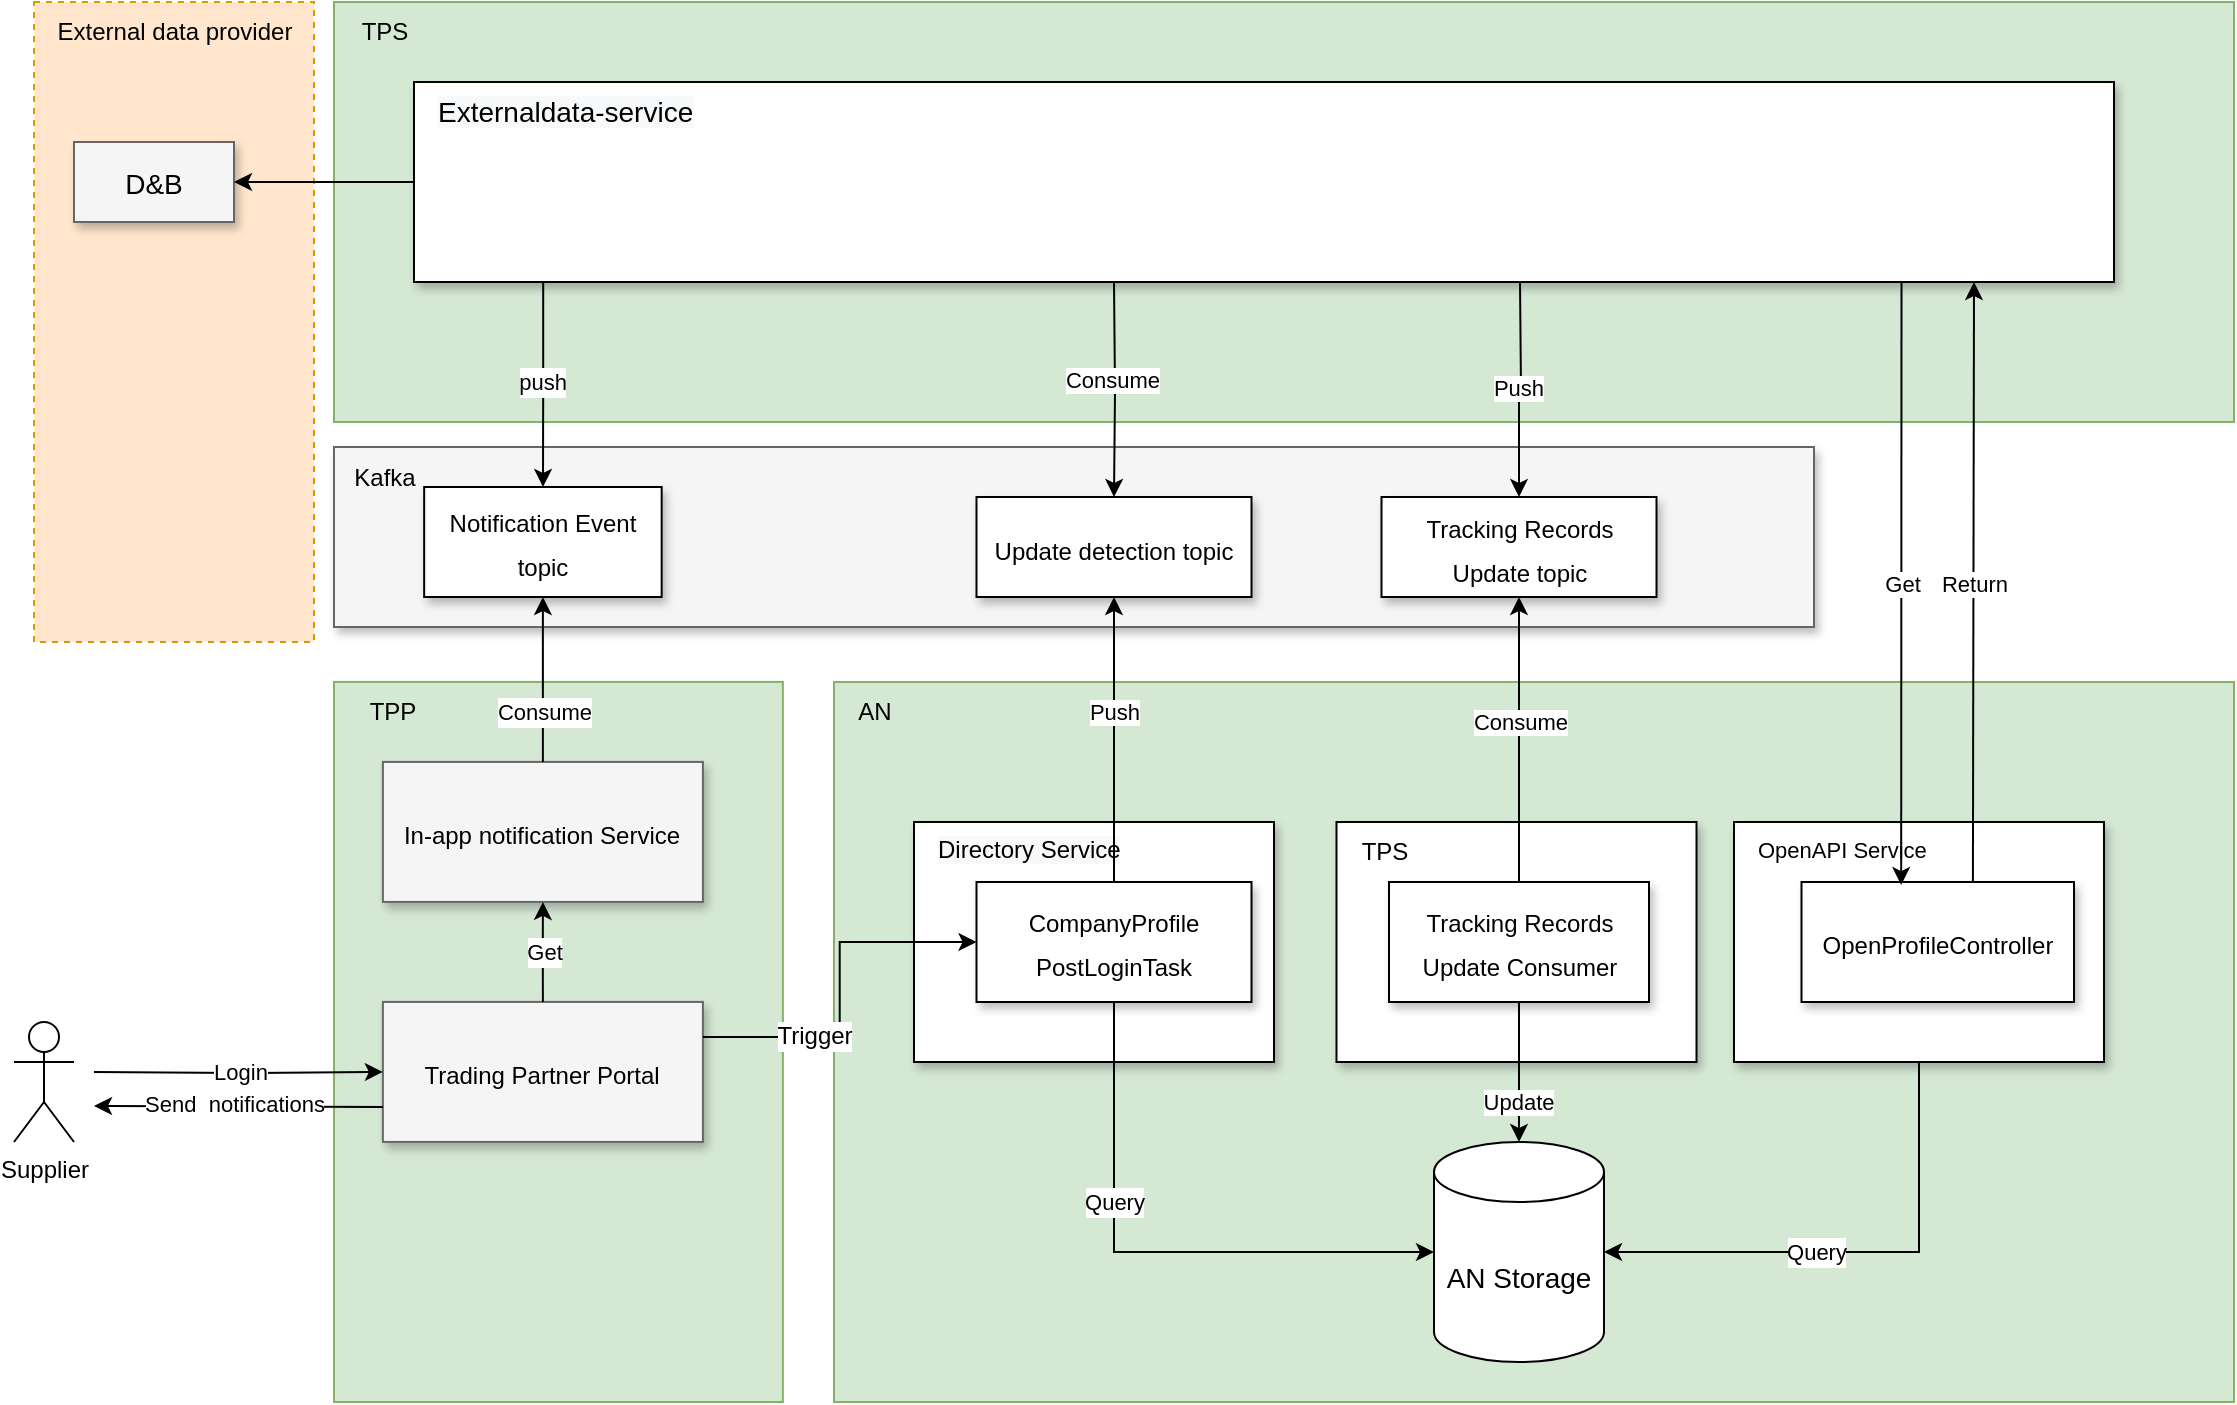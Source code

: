 <mxfile version="20.5.3" type="github">
  <diagram name="Page-1" id="90a13364-a465-7bf4-72fc-28e22215d7a0">
    <mxGraphModel dx="689" dy="376" grid="1" gridSize="10" guides="1" tooltips="1" connect="1" arrows="1" fold="1" page="1" pageScale="1.5" pageWidth="1169" pageHeight="826" background="none" math="0" shadow="0">
      <root>
        <mxCell id="0" style=";html=1;" />
        <mxCell id="1" style=";html=1;" parent="0" />
        <mxCell id="fSm1GcxjfFAWFzGtAJEy-2" value="&lt;font style=&quot;font-size: 12px;&quot;&gt;Supplier&lt;/font&gt;" style="shape=umlActor;verticalLabelPosition=bottom;verticalAlign=top;html=1;outlineConnect=0;" parent="1" vertex="1">
          <mxGeometry x="50" y="550" width="30" height="60" as="geometry" />
        </mxCell>
        <mxCell id="wwz8x95htu8D-L9N0XOo-1" value="" style="rounded=0;whiteSpace=wrap;html=1;dashed=1;fillColor=#ffe6cc;strokeColor=#d79b00;" parent="1" vertex="1">
          <mxGeometry x="60" y="40" width="140" height="320" as="geometry" />
        </mxCell>
        <mxCell id="fSm1GcxjfFAWFzGtAJEy-4" value="" style="rounded=0;whiteSpace=wrap;html=1;fillColor=#d5e8d4;strokeColor=#82b366;" parent="1" vertex="1">
          <mxGeometry x="210" y="40" width="950" height="210" as="geometry" />
        </mxCell>
        <mxCell id="3a17f1ce550125da-5" value="" style="whiteSpace=wrap;html=1;shadow=1;fontSize=18;" parent="1" vertex="1">
          <mxGeometry x="250" y="80" width="850" height="100" as="geometry" />
        </mxCell>
        <mxCell id="fSm1GcxjfFAWFzGtAJEy-16" value="TPS" style="text;html=1;align=center;verticalAlign=middle;resizable=0;points=[];autosize=1;strokeColor=none;fillColor=none;" parent="1" vertex="1">
          <mxGeometry x="210" y="40" width="50" height="30" as="geometry" />
        </mxCell>
        <mxCell id="wwz8x95htu8D-L9N0XOo-3" value="&lt;font style=&quot;font-size: 14px;&quot;&gt;D&amp;amp;B&lt;/font&gt;" style="whiteSpace=wrap;html=1;shadow=1;fontSize=18;fillColor=#f5f5f5;strokeColor=#666666;" parent="1" vertex="1">
          <mxGeometry x="80" y="110" width="80" height="40" as="geometry" />
        </mxCell>
        <mxCell id="wwz8x95htu8D-L9N0XOo-5" style="edgeStyle=orthogonalEdgeStyle;rounded=0;orthogonalLoop=1;jettySize=auto;html=1;exitX=0;exitY=0.5;exitDx=0;exitDy=0;" parent="1" source="3a17f1ce550125da-5" target="wwz8x95htu8D-L9N0XOo-3" edge="1">
          <mxGeometry relative="1" as="geometry" />
        </mxCell>
        <mxCell id="FS7SqEsGfGKyJR96quoh-2" value="" style="whiteSpace=wrap;html=1;shadow=1;fontSize=18;fillColor=#f5f5f5;strokeColor=#666666;" parent="1" vertex="1">
          <mxGeometry x="210" y="262.5" width="740" height="90" as="geometry" />
        </mxCell>
        <mxCell id="FS7SqEsGfGKyJR96quoh-4" style="edgeStyle=orthogonalEdgeStyle;rounded=0;orthogonalLoop=1;jettySize=auto;html=1;entryX=0.5;entryY=0;entryDx=0;entryDy=0;" parent="1" target="FS7SqEsGfGKyJR96quoh-29" edge="1">
          <mxGeometry relative="1" as="geometry">
            <mxPoint x="600" y="180" as="sourcePoint" />
          </mxGeometry>
        </mxCell>
        <mxCell id="FS7SqEsGfGKyJR96quoh-5" value="Consume" style="edgeLabel;html=1;align=center;verticalAlign=middle;resizable=0;points=[];" parent="FS7SqEsGfGKyJR96quoh-4" vertex="1" connectable="0">
          <mxGeometry x="-0.096" y="-2" relative="1" as="geometry">
            <mxPoint as="offset" />
          </mxGeometry>
        </mxCell>
        <mxCell id="FS7SqEsGfGKyJR96quoh-6" style="edgeStyle=orthogonalEdgeStyle;rounded=0;orthogonalLoop=1;jettySize=auto;html=1;entryX=0.5;entryY=0;entryDx=0;entryDy=0;" parent="1" target="FS7SqEsGfGKyJR96quoh-30" edge="1">
          <mxGeometry relative="1" as="geometry">
            <mxPoint x="490" y="350" as="targetPoint" />
            <mxPoint x="803" y="180" as="sourcePoint" />
            <Array as="points" />
          </mxGeometry>
        </mxCell>
        <mxCell id="FS7SqEsGfGKyJR96quoh-15" value="Push" style="edgeLabel;html=1;align=center;verticalAlign=middle;resizable=0;points=[];" parent="FS7SqEsGfGKyJR96quoh-6" vertex="1" connectable="0">
          <mxGeometry x="-0.021" y="-2" relative="1" as="geometry">
            <mxPoint as="offset" />
          </mxGeometry>
        </mxCell>
        <mxCell id="FS7SqEsGfGKyJR96quoh-29" value="&lt;font style=&quot;font-size: 12px;&quot;&gt;Update detection topic&lt;/font&gt;" style="whiteSpace=wrap;html=1;shadow=1;fontSize=18;" parent="1" vertex="1">
          <mxGeometry x="531.25" y="287.5" width="137.5" height="50" as="geometry" />
        </mxCell>
        <mxCell id="FS7SqEsGfGKyJR96quoh-30" value="&lt;font style=&quot;font-size: 12px;&quot;&gt;Tracking Records Update&amp;nbsp;topic&lt;/font&gt;" style="whiteSpace=wrap;html=1;shadow=1;fontSize=18;" parent="1" vertex="1">
          <mxGeometry x="733.75" y="287.5" width="137.5" height="50" as="geometry" />
        </mxCell>
        <mxCell id="FS7SqEsGfGKyJR96quoh-31" value="Kafka" style="text;html=1;align=center;verticalAlign=middle;resizable=0;points=[];autosize=1;strokeColor=none;fillColor=none;" parent="1" vertex="1">
          <mxGeometry x="210" y="262.5" width="50" height="30" as="geometry" />
        </mxCell>
        <mxCell id="FS7SqEsGfGKyJR96quoh-34" value="&lt;span style=&quot;font-size: 12px;&quot;&gt;Notification Event topic&lt;/span&gt;" style="whiteSpace=wrap;html=1;shadow=1;fontSize=18;" parent="1" vertex="1">
          <mxGeometry x="255.08" y="282.5" width="118.75" height="55" as="geometry" />
        </mxCell>
        <mxCell id="fSm1GcxjfFAWFzGtAJEy-9" style="edgeStyle=orthogonalEdgeStyle;rounded=0;orthogonalLoop=1;jettySize=auto;html=1;exitX=0.076;exitY=0.998;exitDx=0;exitDy=0;exitPerimeter=0;" parent="1" source="3a17f1ce550125da-5" target="FS7SqEsGfGKyJR96quoh-34" edge="1">
          <mxGeometry relative="1" as="geometry">
            <mxPoint x="400" y="200" as="sourcePoint" />
            <mxPoint x="1010" y="200" as="targetPoint" />
            <Array as="points" />
          </mxGeometry>
        </mxCell>
        <mxCell id="fSm1GcxjfFAWFzGtAJEy-29" value="&lt;font style=&quot;font-size: 11px;&quot;&gt;push&lt;/font&gt;" style="edgeLabel;html=1;align=center;verticalAlign=middle;resizable=0;points=[];fontSize=12;" parent="fSm1GcxjfFAWFzGtAJEy-9" vertex="1" connectable="0">
          <mxGeometry x="-0.044" y="1" relative="1" as="geometry">
            <mxPoint x="-2" y="1" as="offset" />
          </mxGeometry>
        </mxCell>
        <mxCell id="FS7SqEsGfGKyJR96quoh-40" value="&lt;meta charset=&quot;utf-8&quot;&gt;&lt;span style=&quot;color: rgb(0, 0, 0); font-family: Helvetica; font-size: 14px; font-style: normal; font-variant-ligatures: normal; font-variant-caps: normal; font-weight: 400; letter-spacing: normal; orphans: 2; text-align: center; text-indent: 0px; text-transform: none; widows: 2; word-spacing: 0px; -webkit-text-stroke-width: 0px; background-color: rgb(248, 249, 250); text-decoration-thickness: initial; text-decoration-style: initial; text-decoration-color: initial; float: none; display: inline !important;&quot;&gt;Externaldata-service&lt;/span&gt;" style="text;whiteSpace=wrap;html=1;fontSize=12;" parent="1" vertex="1">
          <mxGeometry x="260" y="80" width="160" height="40" as="geometry" />
        </mxCell>
        <mxCell id="5euwZOrpm1fa1VQ9vAUK-6" value="External data provider" style="text;html=1;align=center;verticalAlign=middle;resizable=0;points=[];autosize=1;strokeColor=none;fillColor=none;" parent="1" vertex="1">
          <mxGeometry x="60" y="40" width="140" height="30" as="geometry" />
        </mxCell>
        <mxCell id="fSm1GcxjfFAWFzGtAJEy-3" value="" style="rounded=0;whiteSpace=wrap;html=1;fillColor=#d5e8d4;strokeColor=#82b366;" parent="1" vertex="1">
          <mxGeometry x="460" y="380" width="700" height="360" as="geometry" />
        </mxCell>
        <mxCell id="5euwZOrpm1fa1VQ9vAUK-1" value="" style="whiteSpace=wrap;html=1;shadow=1;fontSize=18;" parent="1" vertex="1">
          <mxGeometry x="711.25" y="450" width="180" height="120" as="geometry" />
        </mxCell>
        <mxCell id="fSm1GcxjfFAWFzGtAJEy-7" value="&lt;font style=&quot;font-size: 14px;&quot;&gt;AN Storage&lt;/font&gt;" style="shape=cylinder3;whiteSpace=wrap;html=1;boundedLbl=1;backgroundOutline=1;size=15;" parent="1" vertex="1">
          <mxGeometry x="760" y="610" width="85" height="110" as="geometry" />
        </mxCell>
        <mxCell id="fSm1GcxjfFAWFzGtAJEy-14" value="AN" style="text;html=1;align=center;verticalAlign=middle;resizable=0;points=[];autosize=1;strokeColor=none;fillColor=none;" parent="1" vertex="1">
          <mxGeometry x="460" y="380" width="40" height="30" as="geometry" />
        </mxCell>
        <mxCell id="FS7SqEsGfGKyJR96quoh-7" value="" style="whiteSpace=wrap;html=1;shadow=1;fontSize=18;" parent="1" vertex="1">
          <mxGeometry x="500" y="450" width="180" height="120" as="geometry" />
        </mxCell>
        <mxCell id="FS7SqEsGfGKyJR96quoh-11" value="" style="whiteSpace=wrap;html=1;shadow=1;fontSize=18;" parent="1" vertex="1">
          <mxGeometry x="910" y="450" width="185" height="120" as="geometry" />
        </mxCell>
        <mxCell id="3a17f1ce550125da-8" value="&lt;font style=&quot;font-size: 12px;&quot;&gt;CompanyProfile&lt;br&gt;PostLoginTask&lt;/font&gt;" style="whiteSpace=wrap;html=1;shadow=1;fontSize=18;" parent="1" vertex="1">
          <mxGeometry x="531.25" y="480" width="137.5" height="60" as="geometry" />
        </mxCell>
        <mxCell id="FS7SqEsGfGKyJR96quoh-24" value="&lt;font style=&quot;font-size: 12px;&quot;&gt;Tracking Records Update Consumer&lt;/font&gt;" style="whiteSpace=wrap;html=1;shadow=1;fontSize=18;" parent="1" vertex="1">
          <mxGeometry x="737.5" y="480" width="130" height="60" as="geometry" />
        </mxCell>
        <mxCell id="FS7SqEsGfGKyJR96quoh-44" value="&lt;p&gt;&lt;font style=&quot;font-size: 12px;&quot;&gt;OpenProfileController&lt;/font&gt;&lt;/p&gt;" style="whiteSpace=wrap;html=1;shadow=1;fontSize=18;" parent="1" vertex="1">
          <mxGeometry x="943.75" y="480" width="136.25" height="60" as="geometry" />
        </mxCell>
        <mxCell id="5euwZOrpm1fa1VQ9vAUK-2" value="TPS" style="text;html=1;align=center;verticalAlign=middle;resizable=0;points=[];autosize=1;strokeColor=none;fillColor=none;" parent="1" vertex="1">
          <mxGeometry x="710" y="450" width="50" height="30" as="geometry" />
        </mxCell>
        <mxCell id="FS7SqEsGfGKyJR96quoh-37" style="edgeStyle=orthogonalEdgeStyle;rounded=0;orthogonalLoop=1;jettySize=auto;html=1;exitX=0.5;exitY=1;exitDx=0;exitDy=0;entryX=1;entryY=0.5;entryDx=0;entryDy=0;entryPerimeter=0;fontSize=12;" parent="1" source="FS7SqEsGfGKyJR96quoh-11" target="fSm1GcxjfFAWFzGtAJEy-7" edge="1">
          <mxGeometry relative="1" as="geometry" />
        </mxCell>
        <mxCell id="FS7SqEsGfGKyJR96quoh-38" value="&lt;font style=&quot;font-size: 11px;&quot;&gt;Query&lt;/font&gt;" style="edgeLabel;html=1;align=center;verticalAlign=middle;resizable=0;points=[];fontSize=12;" parent="FS7SqEsGfGKyJR96quoh-37" vertex="1" connectable="0">
          <mxGeometry x="-0.122" relative="1" as="geometry">
            <mxPoint x="-36" as="offset" />
          </mxGeometry>
        </mxCell>
        <mxCell id="fSm1GcxjfFAWFzGtAJEy-27" style="edgeStyle=orthogonalEdgeStyle;rounded=0;orthogonalLoop=1;jettySize=auto;html=1;fontSize=18;startArrow=none;startFill=0;exitX=0.5;exitY=1;exitDx=0;exitDy=0;entryX=0;entryY=0.5;entryDx=0;entryDy=0;entryPerimeter=0;" parent="1" source="3a17f1ce550125da-8" target="fSm1GcxjfFAWFzGtAJEy-7" edge="1">
          <mxGeometry relative="1" as="geometry">
            <mxPoint x="935" y="882.5" as="sourcePoint" />
            <mxPoint x="710" y="750" as="targetPoint" />
          </mxGeometry>
        </mxCell>
        <mxCell id="fSm1GcxjfFAWFzGtAJEy-32" value="&lt;font style=&quot;font-size: 11px;&quot;&gt;Query&lt;/font&gt;" style="edgeLabel;html=1;align=center;verticalAlign=middle;resizable=0;points=[];fontSize=12;" parent="fSm1GcxjfFAWFzGtAJEy-27" vertex="1" connectable="0">
          <mxGeometry x="0.017" y="2" relative="1" as="geometry">
            <mxPoint x="-20" y="-23" as="offset" />
          </mxGeometry>
        </mxCell>
        <mxCell id="FS7SqEsGfGKyJR96quoh-27" style="edgeStyle=orthogonalEdgeStyle;rounded=0;orthogonalLoop=1;jettySize=auto;html=1;exitX=0.5;exitY=1;exitDx=0;exitDy=0;entryX=0.5;entryY=0;entryDx=0;entryDy=0;entryPerimeter=0;" parent="1" source="FS7SqEsGfGKyJR96quoh-24" target="fSm1GcxjfFAWFzGtAJEy-7" edge="1">
          <mxGeometry relative="1" as="geometry" />
        </mxCell>
        <mxCell id="FS7SqEsGfGKyJR96quoh-28" value="Update" style="edgeLabel;html=1;align=center;verticalAlign=middle;resizable=0;points=[];" parent="FS7SqEsGfGKyJR96quoh-27" vertex="1" connectable="0">
          <mxGeometry x="0.168" y="-2" relative="1" as="geometry">
            <mxPoint x="1" y="9" as="offset" />
          </mxGeometry>
        </mxCell>
        <mxCell id="5euwZOrpm1fa1VQ9vAUK-4" value="&lt;span style=&quot;font-size: 11px; text-align: center; background-color: rgb(255, 255, 255);&quot;&gt;OpenAPI Service&lt;/span&gt;" style="text;whiteSpace=wrap;html=1;" parent="1" vertex="1">
          <mxGeometry x="920" y="450" width="110" height="30" as="geometry" />
        </mxCell>
        <mxCell id="FS7SqEsGfGKyJR96quoh-17" value="&lt;span style=&quot;color: rgb(0, 0, 0); font-family: Helvetica; font-style: normal; font-variant-ligatures: normal; font-variant-caps: normal; font-weight: 400; letter-spacing: normal; orphans: 2; text-align: center; text-indent: 0px; text-transform: none; widows: 2; word-spacing: 0px; -webkit-text-stroke-width: 0px; background-color: rgb(248, 249, 250); text-decoration-thickness: initial; text-decoration-style: initial; text-decoration-color: initial; float: none; display: inline !important;&quot;&gt;&lt;font style=&quot;font-size: 12px;&quot;&gt;Directory Service&lt;/font&gt;&lt;/span&gt;" style="text;whiteSpace=wrap;html=1;" parent="1" vertex="1">
          <mxGeometry x="510" y="450" width="110" height="30" as="geometry" />
        </mxCell>
        <mxCell id="fSm1GcxjfFAWFzGtAJEy-5" value="" style="rounded=0;whiteSpace=wrap;html=1;fillColor=#d5e8d4;strokeColor=#82b366;" parent="1" vertex="1">
          <mxGeometry x="210" y="379.96" width="224.44" height="360.04" as="geometry" />
        </mxCell>
        <mxCell id="3a17f1ce550125da-11" value="&lt;font style=&quot;font-size: 12px;&quot;&gt;In-app notification Service&lt;/font&gt;" style="whiteSpace=wrap;html=1;shadow=1;fontSize=18;fillColor=#f5f5f5;strokeColor=#666666;" parent="1" vertex="1">
          <mxGeometry x="234.45" y="419.96" width="160" height="70" as="geometry" />
        </mxCell>
        <mxCell id="fSm1GcxjfFAWFzGtAJEy-15" value="TPP" style="text;html=1;align=center;verticalAlign=middle;resizable=0;points=[];autosize=1;strokeColor=none;fillColor=none;" parent="1" vertex="1">
          <mxGeometry x="214.44" y="379.96" width="50" height="30" as="geometry" />
        </mxCell>
        <mxCell id="FS7SqEsGfGKyJR96quoh-45" value="&lt;font style=&quot;font-size: 12px;&quot;&gt;Trading Partner Portal&lt;/font&gt;" style="whiteSpace=wrap;html=1;shadow=1;fontSize=18;fillColor=#f5f5f5;strokeColor=#666666;" parent="1" vertex="1">
          <mxGeometry x="234.44" y="539.96" width="160.01" height="70" as="geometry" />
        </mxCell>
        <mxCell id="FS7SqEsGfGKyJR96quoh-50" value="&lt;font style=&quot;font-size: 11px;&quot;&gt;Get&lt;/font&gt;" style="edgeStyle=orthogonalEdgeStyle;rounded=0;orthogonalLoop=1;jettySize=auto;html=1;exitX=0.5;exitY=0;exitDx=0;exitDy=0;entryX=0.5;entryY=1;entryDx=0;entryDy=0;fontSize=12;" parent="1" source="FS7SqEsGfGKyJR96quoh-45" target="3a17f1ce550125da-11" edge="1">
          <mxGeometry relative="1" as="geometry" />
        </mxCell>
        <mxCell id="FS7SqEsGfGKyJR96quoh-46" value="Trigger" style="edgeStyle=orthogonalEdgeStyle;rounded=0;orthogonalLoop=1;jettySize=auto;html=1;entryX=0;entryY=0.5;entryDx=0;entryDy=0;fontSize=12;exitX=1;exitY=0.25;exitDx=0;exitDy=0;" parent="1" source="FS7SqEsGfGKyJR96quoh-45" target="3a17f1ce550125da-8" edge="1">
          <mxGeometry x="-0.397" relative="1" as="geometry">
            <mxPoint as="offset" />
          </mxGeometry>
        </mxCell>
        <mxCell id="fSm1GcxjfFAWFzGtAJEy-11" style="edgeStyle=orthogonalEdgeStyle;rounded=0;orthogonalLoop=1;jettySize=auto;html=1;entryX=0;entryY=0.5;entryDx=0;entryDy=0;" parent="1" target="FS7SqEsGfGKyJR96quoh-45" edge="1">
          <mxGeometry relative="1" as="geometry">
            <mxPoint x="90" y="575" as="sourcePoint" />
          </mxGeometry>
        </mxCell>
        <mxCell id="fSm1GcxjfFAWFzGtAJEy-31" value="&lt;font style=&quot;font-size: 11px;&quot;&gt;Login&lt;/font&gt;" style="edgeLabel;html=1;align=center;verticalAlign=middle;resizable=0;points=[];fontSize=12;" parent="fSm1GcxjfFAWFzGtAJEy-11" vertex="1" connectable="0">
          <mxGeometry x="0.009" relative="1" as="geometry">
            <mxPoint as="offset" />
          </mxGeometry>
        </mxCell>
        <mxCell id="FS7SqEsGfGKyJR96quoh-47" style="edgeStyle=orthogonalEdgeStyle;rounded=0;orthogonalLoop=1;jettySize=auto;html=1;entryX=0;entryY=0.75;entryDx=0;entryDy=0;fontSize=12;endArrow=none;endFill=0;startArrow=classic;startFill=1;" parent="1" target="FS7SqEsGfGKyJR96quoh-45" edge="1">
          <mxGeometry relative="1" as="geometry">
            <mxPoint x="90" y="592" as="sourcePoint" />
            <Array as="points" />
          </mxGeometry>
        </mxCell>
        <mxCell id="FS7SqEsGfGKyJR96quoh-48" value="&lt;font style=&quot;font-size: 11px;&quot;&gt;Send&amp;nbsp;&lt;/font&gt;&lt;span style=&quot;font-size: 11px;&quot;&gt;&amp;nbsp;notifications&lt;/span&gt;" style="edgeLabel;html=1;align=center;verticalAlign=middle;resizable=0;points=[];fontSize=12;" parent="FS7SqEsGfGKyJR96quoh-47" vertex="1" connectable="0">
          <mxGeometry x="0.262" relative="1" as="geometry">
            <mxPoint x="-21" y="-2" as="offset" />
          </mxGeometry>
        </mxCell>
        <mxCell id="FS7SqEsGfGKyJR96quoh-18" value="Consume" style="edgeStyle=orthogonalEdgeStyle;rounded=0;orthogonalLoop=1;jettySize=auto;html=1;exitX=0.5;exitY=0;exitDx=0;exitDy=0;entryX=0.5;entryY=1;entryDx=0;entryDy=0;" parent="1" source="FS7SqEsGfGKyJR96quoh-24" target="FS7SqEsGfGKyJR96quoh-30" edge="1">
          <mxGeometry x="0.123" relative="1" as="geometry">
            <mxPoint x="346" y="430" as="sourcePoint" />
            <mxPoint as="offset" />
            <mxPoint x="863" y="340" as="targetPoint" />
          </mxGeometry>
        </mxCell>
        <mxCell id="FS7SqEsGfGKyJR96quoh-23" style="edgeStyle=orthogonalEdgeStyle;rounded=0;orthogonalLoop=1;jettySize=auto;html=1;exitX=0.5;exitY=0;exitDx=0;exitDy=0;entryX=0.5;entryY=1;entryDx=0;entryDy=0;" parent="1" source="3a17f1ce550125da-8" target="FS7SqEsGfGKyJR96quoh-29" edge="1">
          <mxGeometry relative="1" as="geometry" />
        </mxCell>
        <mxCell id="FS7SqEsGfGKyJR96quoh-26" value="Push" style="edgeLabel;html=1;align=center;verticalAlign=middle;resizable=0;points=[];" parent="FS7SqEsGfGKyJR96quoh-23" vertex="1" connectable="0">
          <mxGeometry x="0.358" y="-1" relative="1" as="geometry">
            <mxPoint x="-1" y="12" as="offset" />
          </mxGeometry>
        </mxCell>
        <mxCell id="FS7SqEsGfGKyJR96quoh-12" value="Get" style="endArrow=classic;html=1;rounded=0;entryX=0.669;entryY=1.051;entryDx=0;entryDy=0;entryPerimeter=0;exitX=0.875;exitY=0.996;exitDx=0;exitDy=0;exitPerimeter=0;" parent="1" source="3a17f1ce550125da-5" target="5euwZOrpm1fa1VQ9vAUK-4" edge="1">
          <mxGeometry width="50" height="50" relative="1" as="geometry">
            <mxPoint x="990" y="180" as="sourcePoint" />
            <mxPoint x="500" y="420" as="targetPoint" />
          </mxGeometry>
        </mxCell>
        <mxCell id="FS7SqEsGfGKyJR96quoh-10" value="" style="endArrow=classic;html=1;rounded=0;exitX=0.629;exitY=-0.004;exitDx=0;exitDy=0;exitPerimeter=0;" parent="1" source="FS7SqEsGfGKyJR96quoh-44" edge="1">
          <mxGeometry width="50" height="50" relative="1" as="geometry">
            <mxPoint x="400" y="430" as="sourcePoint" />
            <mxPoint x="1030" y="180" as="targetPoint" />
          </mxGeometry>
        </mxCell>
        <mxCell id="FS7SqEsGfGKyJR96quoh-19" value="Return" style="edgeLabel;html=1;align=center;verticalAlign=middle;resizable=0;points=[];" parent="FS7SqEsGfGKyJR96quoh-10" vertex="1" connectable="0">
          <mxGeometry x="0.023" relative="1" as="geometry">
            <mxPoint y="4" as="offset" />
          </mxGeometry>
        </mxCell>
        <mxCell id="FS7SqEsGfGKyJR96quoh-35" style="edgeStyle=orthogonalEdgeStyle;rounded=0;orthogonalLoop=1;jettySize=auto;html=1;entryX=0.5;entryY=1;entryDx=0;entryDy=0;fontSize=12;exitX=0.5;exitY=0;exitDx=0;exitDy=0;" parent="1" source="3a17f1ce550125da-11" target="FS7SqEsGfGKyJR96quoh-34" edge="1">
          <mxGeometry relative="1" as="geometry" />
        </mxCell>
        <mxCell id="FS7SqEsGfGKyJR96quoh-36" value="&lt;font style=&quot;font-size: 11px;&quot;&gt;Consume&lt;/font&gt;" style="edgeLabel;html=1;align=center;verticalAlign=middle;resizable=0;points=[];fontSize=12;" parent="FS7SqEsGfGKyJR96quoh-35" vertex="1" connectable="0">
          <mxGeometry x="-0.301" y="1" relative="1" as="geometry">
            <mxPoint x="1" y="4" as="offset" />
          </mxGeometry>
        </mxCell>
      </root>
    </mxGraphModel>
  </diagram>
</mxfile>
